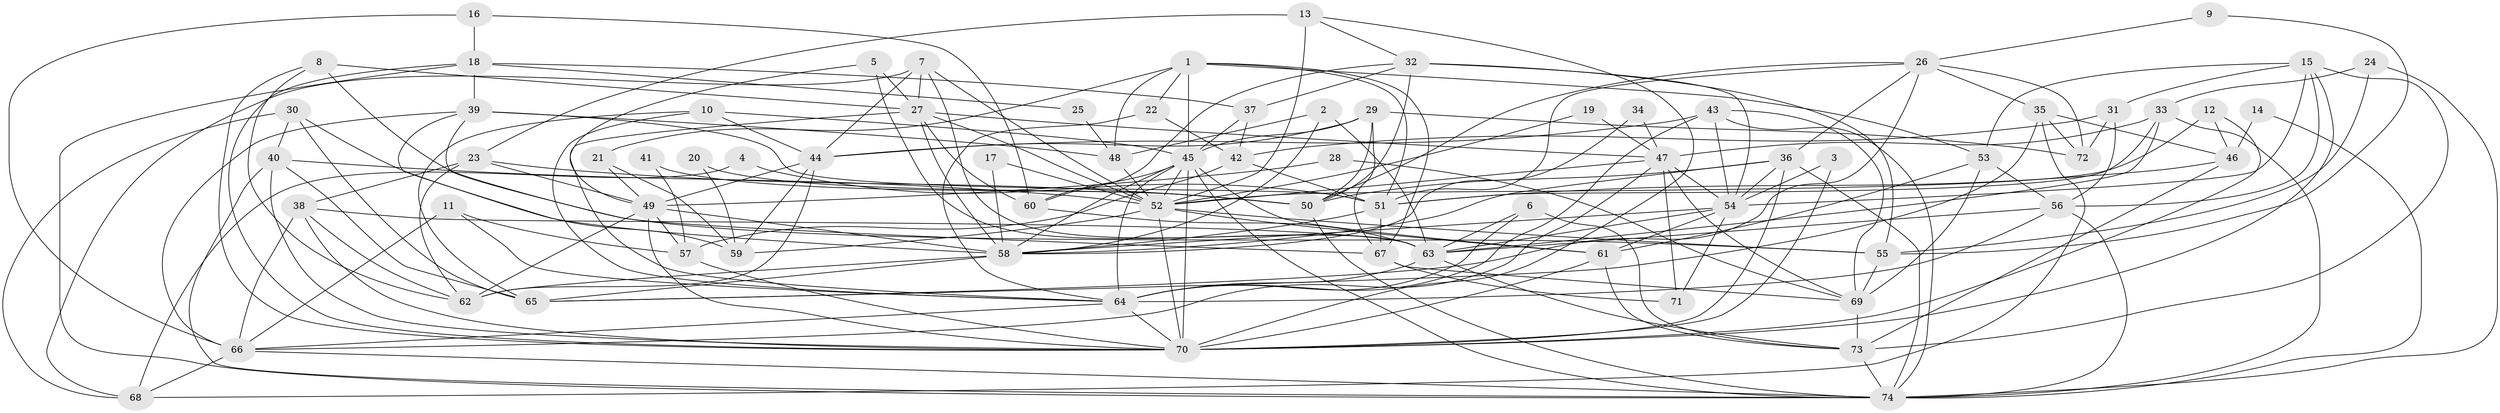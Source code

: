 // original degree distribution, {3: 0.2653061224489796, 6: 0.10204081632653061, 5: 0.17006802721088435, 7: 0.04081632653061224, 4: 0.20408163265306123, 2: 0.19047619047619047, 9: 0.013605442176870748, 10: 0.013605442176870748}
// Generated by graph-tools (version 1.1) at 2025/50/03/09/25 03:50:14]
// undirected, 74 vertices, 204 edges
graph export_dot {
graph [start="1"]
  node [color=gray90,style=filled];
  1;
  2;
  3;
  4;
  5;
  6;
  7;
  8;
  9;
  10;
  11;
  12;
  13;
  14;
  15;
  16;
  17;
  18;
  19;
  20;
  21;
  22;
  23;
  24;
  25;
  26;
  27;
  28;
  29;
  30;
  31;
  32;
  33;
  34;
  35;
  36;
  37;
  38;
  39;
  40;
  41;
  42;
  43;
  44;
  45;
  46;
  47;
  48;
  49;
  50;
  51;
  52;
  53;
  54;
  55;
  56;
  57;
  58;
  59;
  60;
  61;
  62;
  63;
  64;
  65;
  66;
  67;
  68;
  69;
  70;
  71;
  72;
  73;
  74;
  1 -- 21 [weight=1.0];
  1 -- 22 [weight=1.0];
  1 -- 45 [weight=1.0];
  1 -- 48 [weight=1.0];
  1 -- 51 [weight=1.0];
  1 -- 53 [weight=1.0];
  1 -- 67 [weight=1.0];
  2 -- 48 [weight=1.0];
  2 -- 58 [weight=1.0];
  2 -- 63 [weight=1.0];
  3 -- 54 [weight=1.0];
  3 -- 70 [weight=1.0];
  4 -- 51 [weight=1.0];
  4 -- 68 [weight=1.0];
  5 -- 27 [weight=1.0];
  5 -- 49 [weight=1.0];
  5 -- 63 [weight=1.0];
  6 -- 63 [weight=1.0];
  6 -- 64 [weight=1.0];
  6 -- 73 [weight=1.0];
  7 -- 27 [weight=1.0];
  7 -- 44 [weight=1.0];
  7 -- 52 [weight=1.0];
  7 -- 63 [weight=1.0];
  7 -- 68 [weight=1.0];
  8 -- 27 [weight=1.0];
  8 -- 55 [weight=1.0];
  8 -- 62 [weight=1.0];
  8 -- 70 [weight=1.0];
  9 -- 26 [weight=1.0];
  9 -- 55 [weight=1.0];
  10 -- 44 [weight=1.0];
  10 -- 45 [weight=1.0];
  10 -- 64 [weight=1.0];
  10 -- 65 [weight=1.0];
  11 -- 57 [weight=1.0];
  11 -- 64 [weight=1.0];
  11 -- 66 [weight=1.0];
  12 -- 46 [weight=1.0];
  12 -- 52 [weight=1.0];
  12 -- 70 [weight=1.0];
  13 -- 23 [weight=1.0];
  13 -- 32 [weight=1.0];
  13 -- 52 [weight=1.0];
  13 -- 70 [weight=1.0];
  14 -- 46 [weight=1.0];
  14 -- 74 [weight=1.0];
  15 -- 31 [weight=1.0];
  15 -- 53 [weight=1.0];
  15 -- 54 [weight=1.0];
  15 -- 56 [weight=1.0];
  15 -- 70 [weight=1.0];
  15 -- 73 [weight=1.0];
  16 -- 18 [weight=1.0];
  16 -- 60 [weight=1.0];
  16 -- 66 [weight=1.0];
  17 -- 52 [weight=1.0];
  17 -- 58 [weight=1.0];
  18 -- 25 [weight=1.0];
  18 -- 37 [weight=1.0];
  18 -- 39 [weight=1.0];
  18 -- 70 [weight=1.0];
  18 -- 74 [weight=1.0];
  19 -- 47 [weight=1.0];
  19 -- 52 [weight=1.0];
  20 -- 50 [weight=1.0];
  20 -- 59 [weight=1.0];
  21 -- 49 [weight=1.0];
  21 -- 59 [weight=1.0];
  22 -- 42 [weight=1.0];
  22 -- 64 [weight=1.0];
  23 -- 38 [weight=1.0];
  23 -- 49 [weight=1.0];
  23 -- 50 [weight=1.0];
  23 -- 62 [weight=1.0];
  24 -- 33 [weight=1.0];
  24 -- 55 [weight=1.0];
  24 -- 74 [weight=1.0];
  25 -- 48 [weight=1.0];
  26 -- 35 [weight=1.0];
  26 -- 36 [weight=1.0];
  26 -- 50 [weight=1.0];
  26 -- 51 [weight=1.0];
  26 -- 65 [weight=1.0];
  26 -- 72 [weight=1.0];
  27 -- 47 [weight=1.0];
  27 -- 52 [weight=2.0];
  27 -- 58 [weight=1.0];
  27 -- 60 [weight=2.0];
  27 -- 64 [weight=1.0];
  28 -- 49 [weight=1.0];
  28 -- 69 [weight=1.0];
  29 -- 44 [weight=1.0];
  29 -- 45 [weight=2.0];
  29 -- 50 [weight=1.0];
  29 -- 67 [weight=1.0];
  29 -- 72 [weight=1.0];
  30 -- 40 [weight=1.0];
  30 -- 58 [weight=1.0];
  30 -- 65 [weight=1.0];
  30 -- 68 [weight=1.0];
  31 -- 42 [weight=1.0];
  31 -- 56 [weight=1.0];
  31 -- 72 [weight=1.0];
  32 -- 37 [weight=1.0];
  32 -- 50 [weight=1.0];
  32 -- 54 [weight=1.0];
  32 -- 55 [weight=1.0];
  32 -- 60 [weight=1.0];
  33 -- 47 [weight=1.0];
  33 -- 51 [weight=1.0];
  33 -- 63 [weight=1.0];
  33 -- 74 [weight=1.0];
  34 -- 47 [weight=1.0];
  34 -- 58 [weight=1.0];
  35 -- 46 [weight=1.0];
  35 -- 65 [weight=1.0];
  35 -- 68 [weight=1.0];
  35 -- 72 [weight=1.0];
  36 -- 50 [weight=1.0];
  36 -- 54 [weight=1.0];
  36 -- 58 [weight=1.0];
  36 -- 70 [weight=1.0];
  36 -- 74 [weight=1.0];
  37 -- 42 [weight=1.0];
  37 -- 45 [weight=1.0];
  38 -- 62 [weight=1.0];
  38 -- 63 [weight=1.0];
  38 -- 66 [weight=1.0];
  38 -- 70 [weight=1.0];
  39 -- 48 [weight=1.0];
  39 -- 51 [weight=1.0];
  39 -- 59 [weight=1.0];
  39 -- 66 [weight=1.0];
  39 -- 67 [weight=1.0];
  40 -- 52 [weight=1.0];
  40 -- 65 [weight=1.0];
  40 -- 70 [weight=1.0];
  40 -- 74 [weight=1.0];
  41 -- 50 [weight=1.0];
  41 -- 57 [weight=1.0];
  42 -- 51 [weight=1.0];
  42 -- 57 [weight=1.0];
  43 -- 44 [weight=1.0];
  43 -- 54 [weight=1.0];
  43 -- 64 [weight=1.0];
  43 -- 69 [weight=1.0];
  43 -- 74 [weight=1.0];
  44 -- 49 [weight=1.0];
  44 -- 59 [weight=1.0];
  44 -- 62 [weight=2.0];
  45 -- 52 [weight=1.0];
  45 -- 58 [weight=1.0];
  45 -- 60 [weight=1.0];
  45 -- 61 [weight=1.0];
  45 -- 64 [weight=1.0];
  45 -- 70 [weight=1.0];
  45 -- 74 [weight=1.0];
  46 -- 51 [weight=1.0];
  46 -- 73 [weight=1.0];
  47 -- 52 [weight=1.0];
  47 -- 54 [weight=1.0];
  47 -- 66 [weight=1.0];
  47 -- 69 [weight=1.0];
  47 -- 71 [weight=1.0];
  48 -- 52 [weight=1.0];
  49 -- 57 [weight=1.0];
  49 -- 58 [weight=1.0];
  49 -- 62 [weight=1.0];
  49 -- 70 [weight=1.0];
  50 -- 74 [weight=1.0];
  51 -- 58 [weight=1.0];
  51 -- 67 [weight=1.0];
  52 -- 55 [weight=1.0];
  52 -- 59 [weight=1.0];
  52 -- 61 [weight=1.0];
  52 -- 70 [weight=1.0];
  53 -- 56 [weight=2.0];
  53 -- 61 [weight=1.0];
  53 -- 69 [weight=1.0];
  54 -- 58 [weight=1.0];
  54 -- 61 [weight=1.0];
  54 -- 63 [weight=1.0];
  54 -- 71 [weight=1.0];
  55 -- 69 [weight=1.0];
  56 -- 63 [weight=1.0];
  56 -- 64 [weight=1.0];
  56 -- 74 [weight=1.0];
  57 -- 70 [weight=1.0];
  58 -- 62 [weight=1.0];
  58 -- 65 [weight=1.0];
  60 -- 63 [weight=1.0];
  61 -- 70 [weight=2.0];
  61 -- 73 [weight=1.0];
  63 -- 64 [weight=1.0];
  63 -- 73 [weight=1.0];
  64 -- 66 [weight=1.0];
  64 -- 70 [weight=1.0];
  66 -- 68 [weight=1.0];
  66 -- 74 [weight=1.0];
  67 -- 69 [weight=1.0];
  67 -- 71 [weight=1.0];
  69 -- 73 [weight=1.0];
  73 -- 74 [weight=1.0];
}
